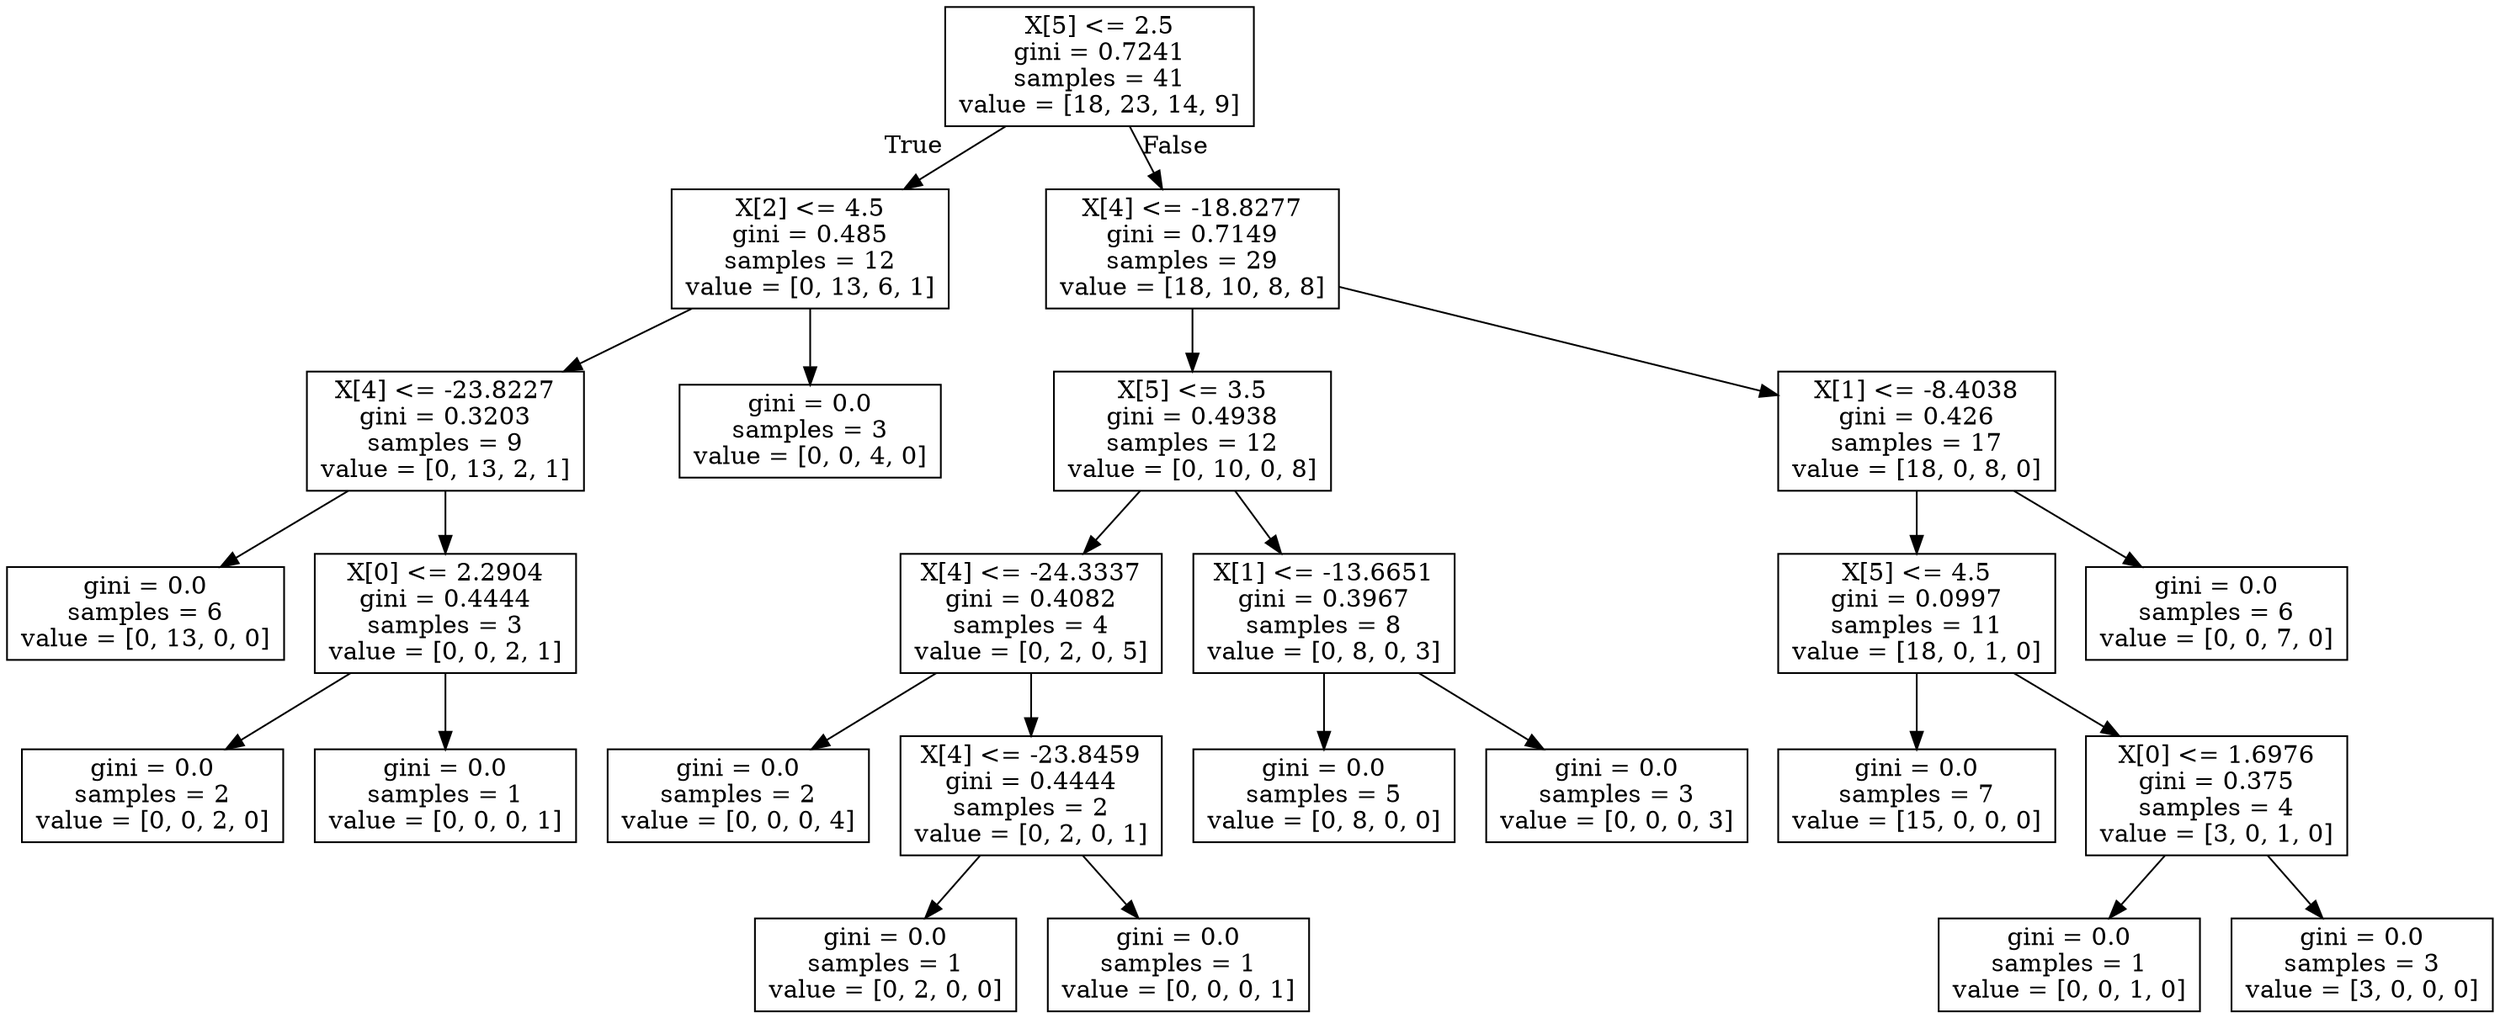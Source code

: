 digraph Tree {
node [shape=box] ;
0 [label="X[5] <= 2.5\ngini = 0.7241\nsamples = 41\nvalue = [18, 23, 14, 9]"] ;
1 [label="X[2] <= 4.5\ngini = 0.485\nsamples = 12\nvalue = [0, 13, 6, 1]"] ;
0 -> 1 [labeldistance=2.5, labelangle=45, headlabel="True"] ;
2 [label="X[4] <= -23.8227\ngini = 0.3203\nsamples = 9\nvalue = [0, 13, 2, 1]"] ;
1 -> 2 ;
3 [label="gini = 0.0\nsamples = 6\nvalue = [0, 13, 0, 0]"] ;
2 -> 3 ;
4 [label="X[0] <= 2.2904\ngini = 0.4444\nsamples = 3\nvalue = [0, 0, 2, 1]"] ;
2 -> 4 ;
5 [label="gini = 0.0\nsamples = 2\nvalue = [0, 0, 2, 0]"] ;
4 -> 5 ;
6 [label="gini = 0.0\nsamples = 1\nvalue = [0, 0, 0, 1]"] ;
4 -> 6 ;
7 [label="gini = 0.0\nsamples = 3\nvalue = [0, 0, 4, 0]"] ;
1 -> 7 ;
8 [label="X[4] <= -18.8277\ngini = 0.7149\nsamples = 29\nvalue = [18, 10, 8, 8]"] ;
0 -> 8 [labeldistance=2.5, labelangle=-45, headlabel="False"] ;
9 [label="X[5] <= 3.5\ngini = 0.4938\nsamples = 12\nvalue = [0, 10, 0, 8]"] ;
8 -> 9 ;
10 [label="X[4] <= -24.3337\ngini = 0.4082\nsamples = 4\nvalue = [0, 2, 0, 5]"] ;
9 -> 10 ;
11 [label="gini = 0.0\nsamples = 2\nvalue = [0, 0, 0, 4]"] ;
10 -> 11 ;
12 [label="X[4] <= -23.8459\ngini = 0.4444\nsamples = 2\nvalue = [0, 2, 0, 1]"] ;
10 -> 12 ;
13 [label="gini = 0.0\nsamples = 1\nvalue = [0, 2, 0, 0]"] ;
12 -> 13 ;
14 [label="gini = 0.0\nsamples = 1\nvalue = [0, 0, 0, 1]"] ;
12 -> 14 ;
15 [label="X[1] <= -13.6651\ngini = 0.3967\nsamples = 8\nvalue = [0, 8, 0, 3]"] ;
9 -> 15 ;
16 [label="gini = 0.0\nsamples = 5\nvalue = [0, 8, 0, 0]"] ;
15 -> 16 ;
17 [label="gini = 0.0\nsamples = 3\nvalue = [0, 0, 0, 3]"] ;
15 -> 17 ;
18 [label="X[1] <= -8.4038\ngini = 0.426\nsamples = 17\nvalue = [18, 0, 8, 0]"] ;
8 -> 18 ;
19 [label="X[5] <= 4.5\ngini = 0.0997\nsamples = 11\nvalue = [18, 0, 1, 0]"] ;
18 -> 19 ;
20 [label="gini = 0.0\nsamples = 7\nvalue = [15, 0, 0, 0]"] ;
19 -> 20 ;
21 [label="X[0] <= 1.6976\ngini = 0.375\nsamples = 4\nvalue = [3, 0, 1, 0]"] ;
19 -> 21 ;
22 [label="gini = 0.0\nsamples = 1\nvalue = [0, 0, 1, 0]"] ;
21 -> 22 ;
23 [label="gini = 0.0\nsamples = 3\nvalue = [3, 0, 0, 0]"] ;
21 -> 23 ;
24 [label="gini = 0.0\nsamples = 6\nvalue = [0, 0, 7, 0]"] ;
18 -> 24 ;
}